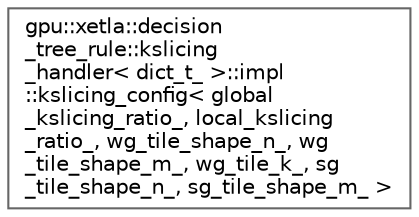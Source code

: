 digraph "Graphical Class Hierarchy"
{
 // LATEX_PDF_SIZE
  bgcolor="transparent";
  edge [fontname=Helvetica,fontsize=10,labelfontname=Helvetica,labelfontsize=10];
  node [fontname=Helvetica,fontsize=10,shape=box,height=0.2,width=0.4];
  rankdir="LR";
  Node0 [id="Node000000",label="gpu::xetla::decision\l_tree_rule::kslicing\l_handler\< dict_t_ \>::impl\l::kslicing_config\< global\l_kslicing_ratio_, local_kslicing\l_ratio_, wg_tile_shape_n_, wg\l_tile_shape_m_, wg_tile_k_, sg\l_tile_shape_n_, sg_tile_shape_m_ \>",height=0.2,width=0.4,color="grey40", fillcolor="white", style="filled",URL="$structgpu_1_1xetla_1_1decision__tree__rule_1_1kslicing__handler_1_1impl_1_1kslicing__config.html",tooltip=" "];
}
